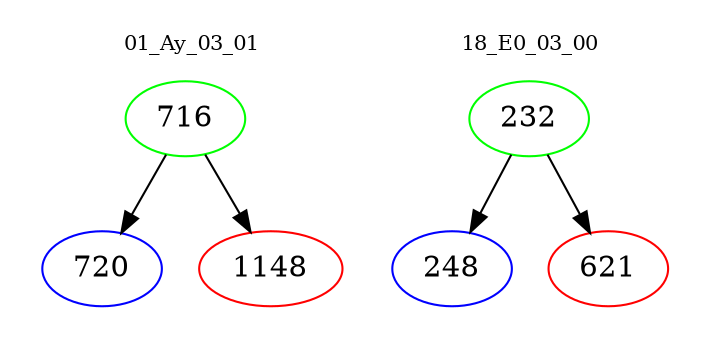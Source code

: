 digraph{
subgraph cluster_0 {
color = white
label = "01_Ay_03_01";
fontsize=10;
T0_716 [label="716", color="green"]
T0_716 -> T0_720 [color="black"]
T0_720 [label="720", color="blue"]
T0_716 -> T0_1148 [color="black"]
T0_1148 [label="1148", color="red"]
}
subgraph cluster_1 {
color = white
label = "18_E0_03_00";
fontsize=10;
T1_232 [label="232", color="green"]
T1_232 -> T1_248 [color="black"]
T1_248 [label="248", color="blue"]
T1_232 -> T1_621 [color="black"]
T1_621 [label="621", color="red"]
}
}
